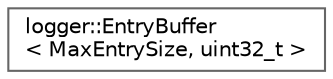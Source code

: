 digraph "Graphical Class Hierarchy"
{
 // LATEX_PDF_SIZE
  bgcolor="transparent";
  edge [fontname=Helvetica,fontsize=10,labelfontname=Helvetica,labelfontsize=10];
  node [fontname=Helvetica,fontsize=10,shape=box,height=0.2,width=0.4];
  rankdir="LR";
  Node0 [id="Node000000",label="logger::EntryBuffer\l\< MaxEntrySize, uint32_t \>",height=0.2,width=0.4,color="grey40", fillcolor="white", style="filled",URL="$d5/d1e/classlogger_1_1EntryBuffer.html",tooltip=" "];
}
